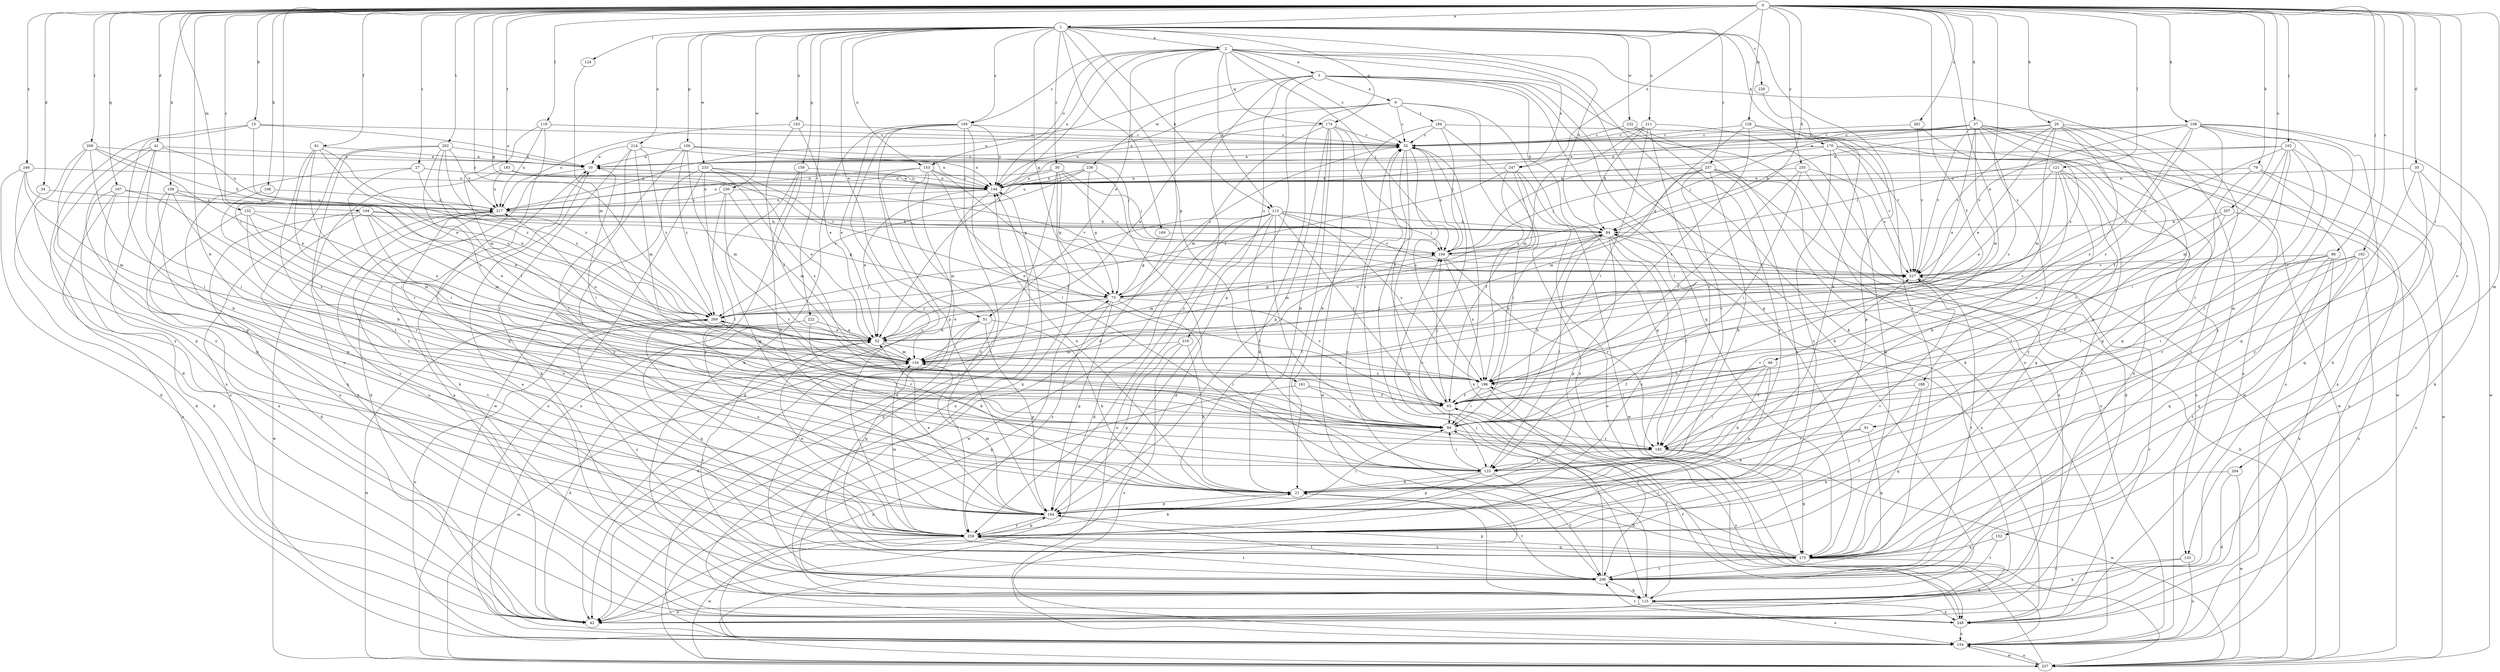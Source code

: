 strict digraph  {
0;
1;
2;
3;
9;
10;
15;
20;
21;
27;
30;
32;
34;
35;
37;
41;
42;
49;
51;
52;
61;
63;
73;
79;
84;
91;
94;
96;
102;
104;
106;
108;
109;
113;
115;
119;
121;
124;
125;
128;
132;
133;
134;
143;
144;
152;
153;
154;
156;
159;
161;
164;
167;
169;
170;
174;
175;
183;
184;
185;
188;
192;
194;
195;
196;
200;
202;
204;
206;
207;
211;
214;
216;
217;
222;
226;
227;
230;
232;
233;
236;
237;
246;
247;
248;
255;
257;
259;
261;
269;
0 -> 1  [label=a];
0 -> 15  [label=b];
0 -> 20  [label=b];
0 -> 21  [label=b];
0 -> 27  [label=c];
0 -> 34  [label=d];
0 -> 35  [label=d];
0 -> 37  [label=d];
0 -> 41  [label=d];
0 -> 49  [label=e];
0 -> 61  [label=f];
0 -> 63  [label=f];
0 -> 73  [label=g];
0 -> 79  [label=h];
0 -> 84  [label=h];
0 -> 91  [label=i];
0 -> 94  [label=i];
0 -> 96  [label=j];
0 -> 102  [label=j];
0 -> 106  [label=k];
0 -> 108  [label=k];
0 -> 109  [label=k];
0 -> 119  [label=l];
0 -> 121  [label=l];
0 -> 128  [label=m];
0 -> 132  [label=m];
0 -> 133  [label=m];
0 -> 152  [label=o];
0 -> 167  [label=q];
0 -> 183  [label=r];
0 -> 188  [label=s];
0 -> 192  [label=s];
0 -> 194  [label=s];
0 -> 200  [label=t];
0 -> 202  [label=t];
0 -> 204  [label=t];
0 -> 207  [label=u];
0 -> 246  [label=x];
0 -> 247  [label=x];
0 -> 255  [label=y];
0 -> 261  [label=z];
0 -> 269  [label=z];
1 -> 2  [label=a];
1 -> 30  [label=c];
1 -> 51  [label=e];
1 -> 73  [label=g];
1 -> 84  [label=h];
1 -> 113  [label=k];
1 -> 124  [label=l];
1 -> 143  [label=n];
1 -> 153  [label=o];
1 -> 156  [label=p];
1 -> 159  [label=p];
1 -> 161  [label=p];
1 -> 169  [label=q];
1 -> 170  [label=q];
1 -> 174  [label=q];
1 -> 195  [label=s];
1 -> 206  [label=t];
1 -> 211  [label=u];
1 -> 214  [label=u];
1 -> 222  [label=v];
1 -> 226  [label=v];
1 -> 230  [label=w];
1 -> 232  [label=w];
1 -> 233  [label=w];
1 -> 257  [label=y];
2 -> 3  [label=a];
2 -> 32  [label=c];
2 -> 42  [label=d];
2 -> 51  [label=e];
2 -> 52  [label=e];
2 -> 104  [label=j];
2 -> 113  [label=k];
2 -> 115  [label=k];
2 -> 133  [label=m];
2 -> 144  [label=n];
2 -> 153  [label=o];
2 -> 174  [label=q];
2 -> 175  [label=q];
2 -> 195  [label=s];
2 -> 247  [label=x];
3 -> 9  [label=a];
3 -> 84  [label=h];
3 -> 115  [label=k];
3 -> 125  [label=l];
3 -> 154  [label=o];
3 -> 164  [label=p];
3 -> 175  [label=q];
3 -> 216  [label=u];
3 -> 217  [label=u];
3 -> 236  [label=w];
3 -> 259  [label=y];
9 -> 32  [label=c];
9 -> 52  [label=e];
9 -> 115  [label=k];
9 -> 144  [label=n];
9 -> 175  [label=q];
9 -> 184  [label=r];
9 -> 196  [label=s];
10 -> 32  [label=c];
10 -> 42  [label=d];
10 -> 94  [label=i];
10 -> 115  [label=k];
10 -> 144  [label=n];
15 -> 10  [label=a];
15 -> 21  [label=b];
15 -> 32  [label=c];
15 -> 42  [label=d];
15 -> 52  [label=e];
20 -> 32  [label=c];
20 -> 52  [label=e];
20 -> 84  [label=h];
20 -> 125  [label=l];
20 -> 134  [label=m];
20 -> 164  [label=p];
20 -> 196  [label=s];
20 -> 206  [label=t];
20 -> 227  [label=v];
21 -> 144  [label=n];
21 -> 164  [label=p];
21 -> 206  [label=t];
27 -> 94  [label=i];
27 -> 144  [label=n];
27 -> 248  [label=x];
27 -> 269  [label=z];
30 -> 42  [label=d];
30 -> 73  [label=g];
30 -> 104  [label=j];
30 -> 115  [label=k];
30 -> 144  [label=n];
30 -> 217  [label=u];
30 -> 227  [label=v];
32 -> 10  [label=a];
32 -> 115  [label=k];
32 -> 125  [label=l];
32 -> 196  [label=s];
32 -> 248  [label=x];
34 -> 42  [label=d];
34 -> 217  [label=u];
35 -> 115  [label=k];
35 -> 144  [label=n];
35 -> 175  [label=q];
35 -> 259  [label=y];
37 -> 32  [label=c];
37 -> 52  [label=e];
37 -> 104  [label=j];
37 -> 134  [label=m];
37 -> 144  [label=n];
37 -> 154  [label=o];
37 -> 175  [label=q];
37 -> 196  [label=s];
37 -> 227  [label=v];
37 -> 237  [label=w];
37 -> 248  [label=x];
41 -> 10  [label=a];
41 -> 94  [label=i];
41 -> 175  [label=q];
41 -> 217  [label=u];
41 -> 248  [label=x];
41 -> 259  [label=y];
42 -> 10  [label=a];
49 -> 21  [label=b];
49 -> 63  [label=f];
49 -> 94  [label=i];
49 -> 125  [label=l];
49 -> 164  [label=p];
49 -> 196  [label=s];
51 -> 21  [label=b];
51 -> 42  [label=d];
51 -> 52  [label=e];
51 -> 164  [label=p];
51 -> 175  [label=q];
52 -> 134  [label=m];
52 -> 196  [label=s];
52 -> 206  [label=t];
61 -> 10  [label=a];
61 -> 21  [label=b];
61 -> 52  [label=e];
61 -> 94  [label=i];
61 -> 185  [label=r];
61 -> 269  [label=z];
63 -> 94  [label=i];
63 -> 104  [label=j];
73 -> 32  [label=c];
73 -> 52  [label=e];
73 -> 125  [label=l];
73 -> 164  [label=p];
73 -> 196  [label=s];
73 -> 227  [label=v];
73 -> 259  [label=y];
73 -> 269  [label=z];
79 -> 144  [label=n];
79 -> 154  [label=o];
79 -> 164  [label=p];
79 -> 237  [label=w];
84 -> 104  [label=j];
84 -> 125  [label=l];
84 -> 134  [label=m];
84 -> 164  [label=p];
84 -> 185  [label=r];
84 -> 248  [label=x];
84 -> 259  [label=y];
91 -> 21  [label=b];
91 -> 175  [label=q];
91 -> 185  [label=r];
94 -> 32  [label=c];
94 -> 84  [label=h];
94 -> 185  [label=r];
94 -> 269  [label=z];
96 -> 63  [label=f];
96 -> 94  [label=i];
96 -> 175  [label=q];
96 -> 206  [label=t];
96 -> 227  [label=v];
96 -> 248  [label=x];
102 -> 10  [label=a];
102 -> 94  [label=i];
102 -> 104  [label=j];
102 -> 125  [label=l];
102 -> 134  [label=m];
102 -> 185  [label=r];
102 -> 227  [label=v];
102 -> 248  [label=x];
104 -> 32  [label=c];
104 -> 134  [label=m];
104 -> 185  [label=r];
104 -> 196  [label=s];
104 -> 227  [label=v];
106 -> 94  [label=i];
106 -> 217  [label=u];
108 -> 10  [label=a];
108 -> 32  [label=c];
108 -> 63  [label=f];
108 -> 115  [label=k];
108 -> 175  [label=q];
108 -> 196  [label=s];
108 -> 227  [label=v];
108 -> 237  [label=w];
108 -> 259  [label=y];
108 -> 269  [label=z];
109 -> 52  [label=e];
109 -> 125  [label=l];
109 -> 217  [label=u];
109 -> 248  [label=x];
109 -> 259  [label=y];
113 -> 42  [label=d];
113 -> 52  [label=e];
113 -> 63  [label=f];
113 -> 84  [label=h];
113 -> 94  [label=i];
113 -> 104  [label=j];
113 -> 125  [label=l];
113 -> 154  [label=o];
113 -> 196  [label=s];
113 -> 227  [label=v];
113 -> 237  [label=w];
115 -> 10  [label=a];
115 -> 42  [label=d];
115 -> 63  [label=f];
115 -> 73  [label=g];
115 -> 104  [label=j];
115 -> 154  [label=o];
115 -> 248  [label=x];
119 -> 32  [label=c];
119 -> 134  [label=m];
119 -> 175  [label=q];
119 -> 217  [label=u];
121 -> 21  [label=b];
121 -> 52  [label=e];
121 -> 144  [label=n];
121 -> 175  [label=q];
121 -> 196  [label=s];
121 -> 206  [label=t];
121 -> 259  [label=y];
124 -> 134  [label=m];
125 -> 21  [label=b];
125 -> 94  [label=i];
125 -> 164  [label=p];
125 -> 206  [label=t];
128 -> 32  [label=c];
128 -> 42  [label=d];
128 -> 73  [label=g];
128 -> 164  [label=p];
128 -> 196  [label=s];
132 -> 52  [label=e];
132 -> 84  [label=h];
132 -> 134  [label=m];
132 -> 175  [label=q];
132 -> 185  [label=r];
133 -> 115  [label=k];
133 -> 154  [label=o];
133 -> 206  [label=t];
134 -> 42  [label=d];
134 -> 196  [label=s];
134 -> 217  [label=u];
143 -> 32  [label=c];
143 -> 52  [label=e];
143 -> 63  [label=f];
143 -> 217  [label=u];
144 -> 10  [label=a];
144 -> 52  [label=e];
144 -> 134  [label=m];
144 -> 217  [label=u];
152 -> 175  [label=q];
152 -> 206  [label=t];
153 -> 42  [label=d];
153 -> 63  [label=f];
153 -> 73  [label=g];
153 -> 144  [label=n];
153 -> 206  [label=t];
153 -> 217  [label=u];
153 -> 259  [label=y];
154 -> 144  [label=n];
154 -> 237  [label=w];
156 -> 10  [label=a];
156 -> 104  [label=j];
156 -> 134  [label=m];
156 -> 144  [label=n];
156 -> 237  [label=w];
156 -> 269  [label=z];
159 -> 21  [label=b];
159 -> 144  [label=n];
159 -> 154  [label=o];
159 -> 164  [label=p];
161 -> 63  [label=f];
161 -> 94  [label=i];
161 -> 154  [label=o];
164 -> 52  [label=e];
164 -> 94  [label=i];
164 -> 134  [label=m];
164 -> 206  [label=t];
164 -> 259  [label=y];
164 -> 269  [label=z];
167 -> 42  [label=d];
167 -> 154  [label=o];
167 -> 164  [label=p];
167 -> 196  [label=s];
167 -> 217  [label=u];
169 -> 73  [label=g];
169 -> 104  [label=j];
170 -> 10  [label=a];
170 -> 104  [label=j];
170 -> 154  [label=o];
170 -> 175  [label=q];
170 -> 227  [label=v];
170 -> 237  [label=w];
170 -> 259  [label=y];
174 -> 21  [label=b];
174 -> 32  [label=c];
174 -> 63  [label=f];
174 -> 134  [label=m];
174 -> 144  [label=n];
174 -> 164  [label=p];
174 -> 206  [label=t];
174 -> 237  [label=w];
175 -> 21  [label=b];
175 -> 32  [label=c];
175 -> 42  [label=d];
175 -> 94  [label=i];
175 -> 164  [label=p];
175 -> 206  [label=t];
175 -> 259  [label=y];
183 -> 144  [label=n];
183 -> 217  [label=u];
183 -> 227  [label=v];
183 -> 248  [label=x];
184 -> 21  [label=b];
184 -> 32  [label=c];
184 -> 104  [label=j];
184 -> 227  [label=v];
184 -> 248  [label=x];
185 -> 125  [label=l];
185 -> 175  [label=q];
185 -> 227  [label=v];
185 -> 237  [label=w];
188 -> 63  [label=f];
188 -> 175  [label=q];
188 -> 259  [label=y];
192 -> 94  [label=i];
192 -> 175  [label=q];
192 -> 185  [label=r];
192 -> 227  [label=v];
192 -> 248  [label=x];
194 -> 42  [label=d];
194 -> 52  [label=e];
194 -> 63  [label=f];
194 -> 73  [label=g];
194 -> 84  [label=h];
194 -> 134  [label=m];
194 -> 259  [label=y];
195 -> 32  [label=c];
195 -> 52  [label=e];
195 -> 115  [label=k];
195 -> 125  [label=l];
195 -> 144  [label=n];
195 -> 164  [label=p];
195 -> 206  [label=t];
195 -> 259  [label=y];
196 -> 63  [label=f];
196 -> 84  [label=h];
196 -> 94  [label=i];
196 -> 206  [label=t];
200 -> 10  [label=a];
200 -> 52  [label=e];
200 -> 84  [label=h];
200 -> 94  [label=i];
200 -> 164  [label=p];
200 -> 259  [label=y];
202 -> 10  [label=a];
202 -> 63  [label=f];
202 -> 154  [label=o];
202 -> 196  [label=s];
202 -> 217  [label=u];
202 -> 259  [label=y];
202 -> 269  [label=z];
204 -> 21  [label=b];
204 -> 42  [label=d];
204 -> 237  [label=w];
206 -> 32  [label=c];
206 -> 115  [label=k];
206 -> 217  [label=u];
206 -> 269  [label=z];
207 -> 84  [label=h];
207 -> 125  [label=l];
207 -> 154  [label=o];
207 -> 196  [label=s];
211 -> 32  [label=c];
211 -> 84  [label=h];
211 -> 94  [label=i];
211 -> 134  [label=m];
211 -> 185  [label=r];
211 -> 237  [label=w];
214 -> 10  [label=a];
214 -> 115  [label=k];
214 -> 125  [label=l];
214 -> 134  [label=m];
214 -> 144  [label=n];
214 -> 269  [label=z];
216 -> 21  [label=b];
216 -> 134  [label=m];
216 -> 154  [label=o];
216 -> 164  [label=p];
217 -> 84  [label=h];
217 -> 206  [label=t];
217 -> 237  [label=w];
222 -> 21  [label=b];
222 -> 52  [label=e];
222 -> 175  [label=q];
226 -> 21  [label=b];
227 -> 73  [label=g];
227 -> 206  [label=t];
230 -> 134  [label=m];
230 -> 164  [label=p];
230 -> 185  [label=r];
230 -> 217  [label=u];
230 -> 227  [label=v];
232 -> 32  [label=c];
232 -> 115  [label=k];
232 -> 259  [label=y];
233 -> 52  [label=e];
233 -> 125  [label=l];
233 -> 144  [label=n];
233 -> 154  [label=o];
233 -> 196  [label=s];
233 -> 259  [label=y];
236 -> 42  [label=d];
236 -> 73  [label=g];
236 -> 144  [label=n];
236 -> 217  [label=u];
236 -> 269  [label=z];
237 -> 84  [label=h];
237 -> 134  [label=m];
237 -> 154  [label=o];
237 -> 196  [label=s];
246 -> 42  [label=d];
246 -> 134  [label=m];
246 -> 144  [label=n];
246 -> 164  [label=p];
246 -> 269  [label=z];
247 -> 63  [label=f];
247 -> 94  [label=i];
247 -> 144  [label=n];
247 -> 154  [label=o];
247 -> 237  [label=w];
247 -> 269  [label=z];
248 -> 63  [label=f];
248 -> 144  [label=n];
248 -> 154  [label=o];
248 -> 206  [label=t];
248 -> 227  [label=v];
255 -> 42  [label=d];
255 -> 63  [label=f];
255 -> 94  [label=i];
255 -> 144  [label=n];
255 -> 227  [label=v];
257 -> 21  [label=b];
257 -> 104  [label=j];
257 -> 134  [label=m];
257 -> 144  [label=n];
257 -> 154  [label=o];
257 -> 185  [label=r];
257 -> 248  [label=x];
257 -> 259  [label=y];
259 -> 21  [label=b];
259 -> 52  [label=e];
259 -> 134  [label=m];
259 -> 164  [label=p];
259 -> 175  [label=q];
259 -> 206  [label=t];
259 -> 217  [label=u];
259 -> 227  [label=v];
259 -> 237  [label=w];
261 -> 32  [label=c];
261 -> 227  [label=v];
261 -> 269  [label=z];
269 -> 52  [label=e];
269 -> 104  [label=j];
269 -> 154  [label=o];
269 -> 185  [label=r];
269 -> 237  [label=w];
}
